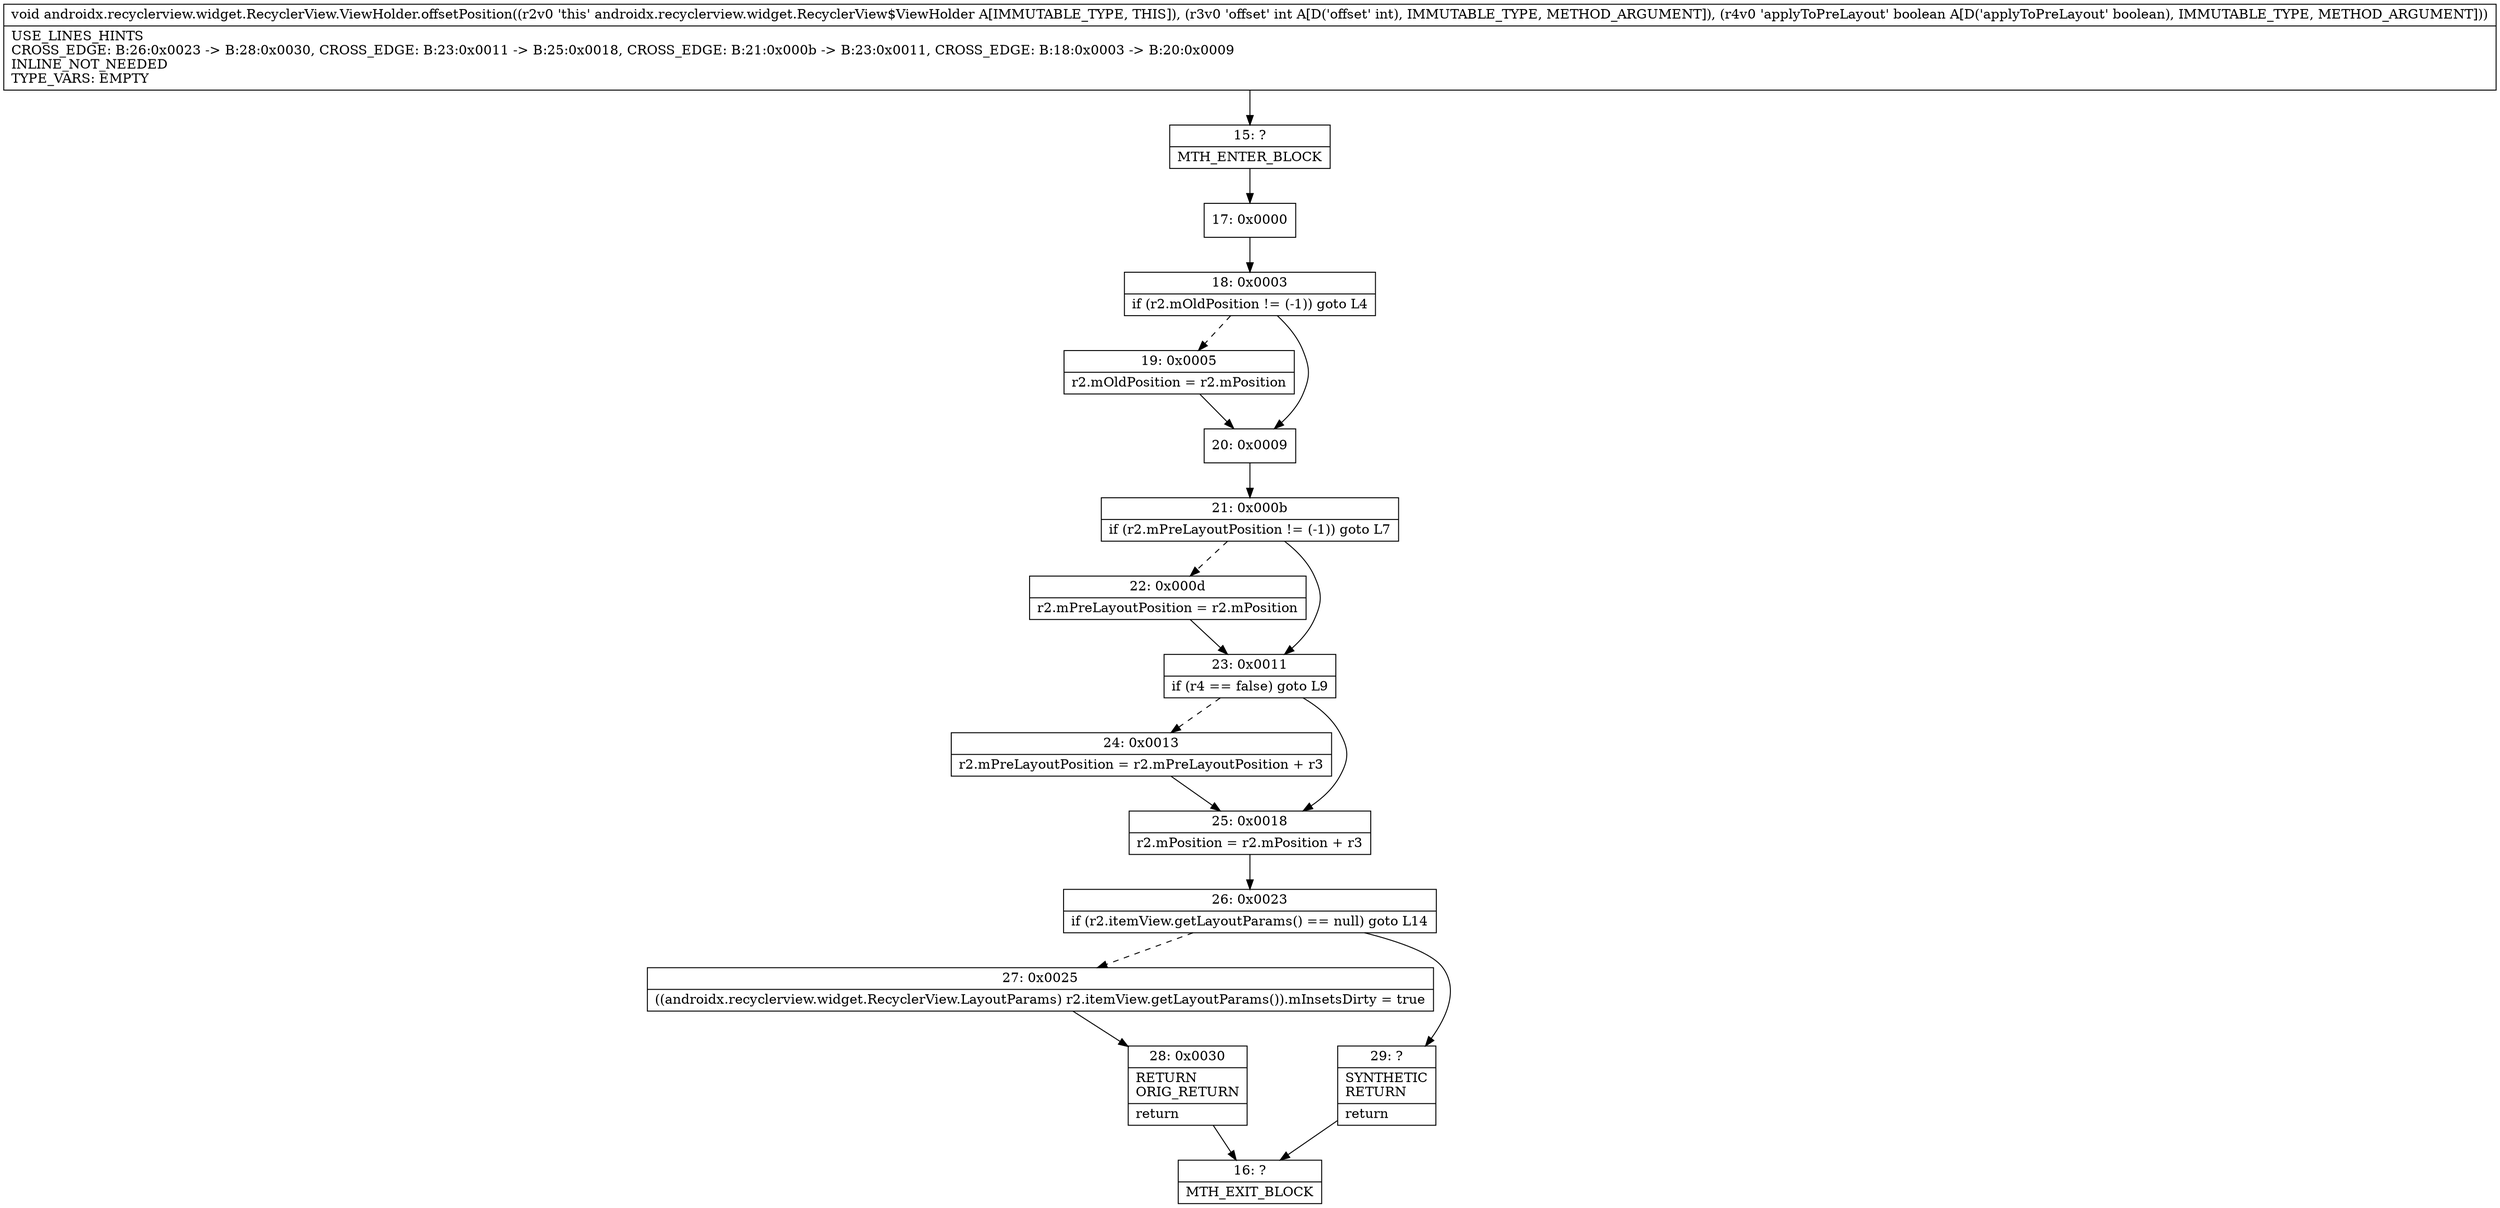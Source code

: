 digraph "CFG forandroidx.recyclerview.widget.RecyclerView.ViewHolder.offsetPosition(IZ)V" {
Node_15 [shape=record,label="{15\:\ ?|MTH_ENTER_BLOCK\l}"];
Node_17 [shape=record,label="{17\:\ 0x0000}"];
Node_18 [shape=record,label="{18\:\ 0x0003|if (r2.mOldPosition != (\-1)) goto L4\l}"];
Node_19 [shape=record,label="{19\:\ 0x0005|r2.mOldPosition = r2.mPosition\l}"];
Node_20 [shape=record,label="{20\:\ 0x0009}"];
Node_21 [shape=record,label="{21\:\ 0x000b|if (r2.mPreLayoutPosition != (\-1)) goto L7\l}"];
Node_22 [shape=record,label="{22\:\ 0x000d|r2.mPreLayoutPosition = r2.mPosition\l}"];
Node_23 [shape=record,label="{23\:\ 0x0011|if (r4 == false) goto L9\l}"];
Node_24 [shape=record,label="{24\:\ 0x0013|r2.mPreLayoutPosition = r2.mPreLayoutPosition + r3\l}"];
Node_25 [shape=record,label="{25\:\ 0x0018|r2.mPosition = r2.mPosition + r3\l}"];
Node_26 [shape=record,label="{26\:\ 0x0023|if (r2.itemView.getLayoutParams() == null) goto L14\l}"];
Node_27 [shape=record,label="{27\:\ 0x0025|((androidx.recyclerview.widget.RecyclerView.LayoutParams) r2.itemView.getLayoutParams()).mInsetsDirty = true\l}"];
Node_28 [shape=record,label="{28\:\ 0x0030|RETURN\lORIG_RETURN\l|return\l}"];
Node_16 [shape=record,label="{16\:\ ?|MTH_EXIT_BLOCK\l}"];
Node_29 [shape=record,label="{29\:\ ?|SYNTHETIC\lRETURN\l|return\l}"];
MethodNode[shape=record,label="{void androidx.recyclerview.widget.RecyclerView.ViewHolder.offsetPosition((r2v0 'this' androidx.recyclerview.widget.RecyclerView$ViewHolder A[IMMUTABLE_TYPE, THIS]), (r3v0 'offset' int A[D('offset' int), IMMUTABLE_TYPE, METHOD_ARGUMENT]), (r4v0 'applyToPreLayout' boolean A[D('applyToPreLayout' boolean), IMMUTABLE_TYPE, METHOD_ARGUMENT]))  | USE_LINES_HINTS\lCROSS_EDGE: B:26:0x0023 \-\> B:28:0x0030, CROSS_EDGE: B:23:0x0011 \-\> B:25:0x0018, CROSS_EDGE: B:21:0x000b \-\> B:23:0x0011, CROSS_EDGE: B:18:0x0003 \-\> B:20:0x0009\lINLINE_NOT_NEEDED\lTYPE_VARS: EMPTY\l}"];
MethodNode -> Node_15;Node_15 -> Node_17;
Node_17 -> Node_18;
Node_18 -> Node_19[style=dashed];
Node_18 -> Node_20;
Node_19 -> Node_20;
Node_20 -> Node_21;
Node_21 -> Node_22[style=dashed];
Node_21 -> Node_23;
Node_22 -> Node_23;
Node_23 -> Node_24[style=dashed];
Node_23 -> Node_25;
Node_24 -> Node_25;
Node_25 -> Node_26;
Node_26 -> Node_27[style=dashed];
Node_26 -> Node_29;
Node_27 -> Node_28;
Node_28 -> Node_16;
Node_29 -> Node_16;
}

